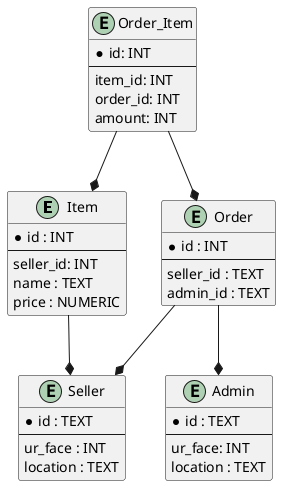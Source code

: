 @startuml Диаграмма базы данных

entity Item {
  * id : INT
  --
  seller_id: INT
  name : TEXT
  price : NUMERIC
}

entity Order {
  * id : INT
  --
  seller_id : TEXT
  admin_id : TEXT
}

entity Seller {
  * id : TEXT
  --
  ur_face : INT
  location : TEXT
}

entity Admin {
  * id : TEXT
  --
  ur_face: INT
  location : TEXT
}

entity Order_Item {
  * id: INT
  --
  item_id: INT
  order_id: INT
  amount: INT
}

Item --* Seller

Order --* Seller
Order --* Admin

Order_Item --* Item
Order_Item --* Order

@enduml
